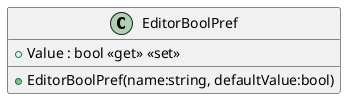 @startuml
class EditorBoolPref {
    + EditorBoolPref(name:string, defaultValue:bool)
    + Value : bool <<get>> <<set>>
}
@enduml
